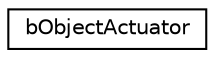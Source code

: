 digraph G
{
  edge [fontname="Helvetica",fontsize="10",labelfontname="Helvetica",labelfontsize="10"];
  node [fontname="Helvetica",fontsize="10",shape=record];
  rankdir=LR;
  Node1 [label="bObjectActuator",height=0.2,width=0.4,color="black", fillcolor="white", style="filled",URL="$d0/d35/structbObjectActuator.html"];
}
